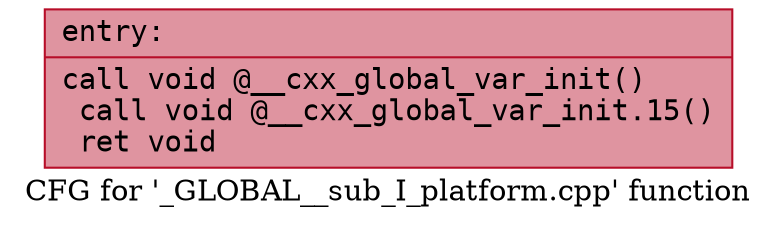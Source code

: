 digraph "CFG for '_GLOBAL__sub_I_platform.cpp' function" {
	label="CFG for '_GLOBAL__sub_I_platform.cpp' function";

	Node0x5651cd8fc9e0 [shape=record,color="#b70d28ff", style=filled, fillcolor="#b70d2870" fontname="Courier",label="{entry:\l|  call void @__cxx_global_var_init()\l  call void @__cxx_global_var_init.15()\l  ret void\l}"];
}
